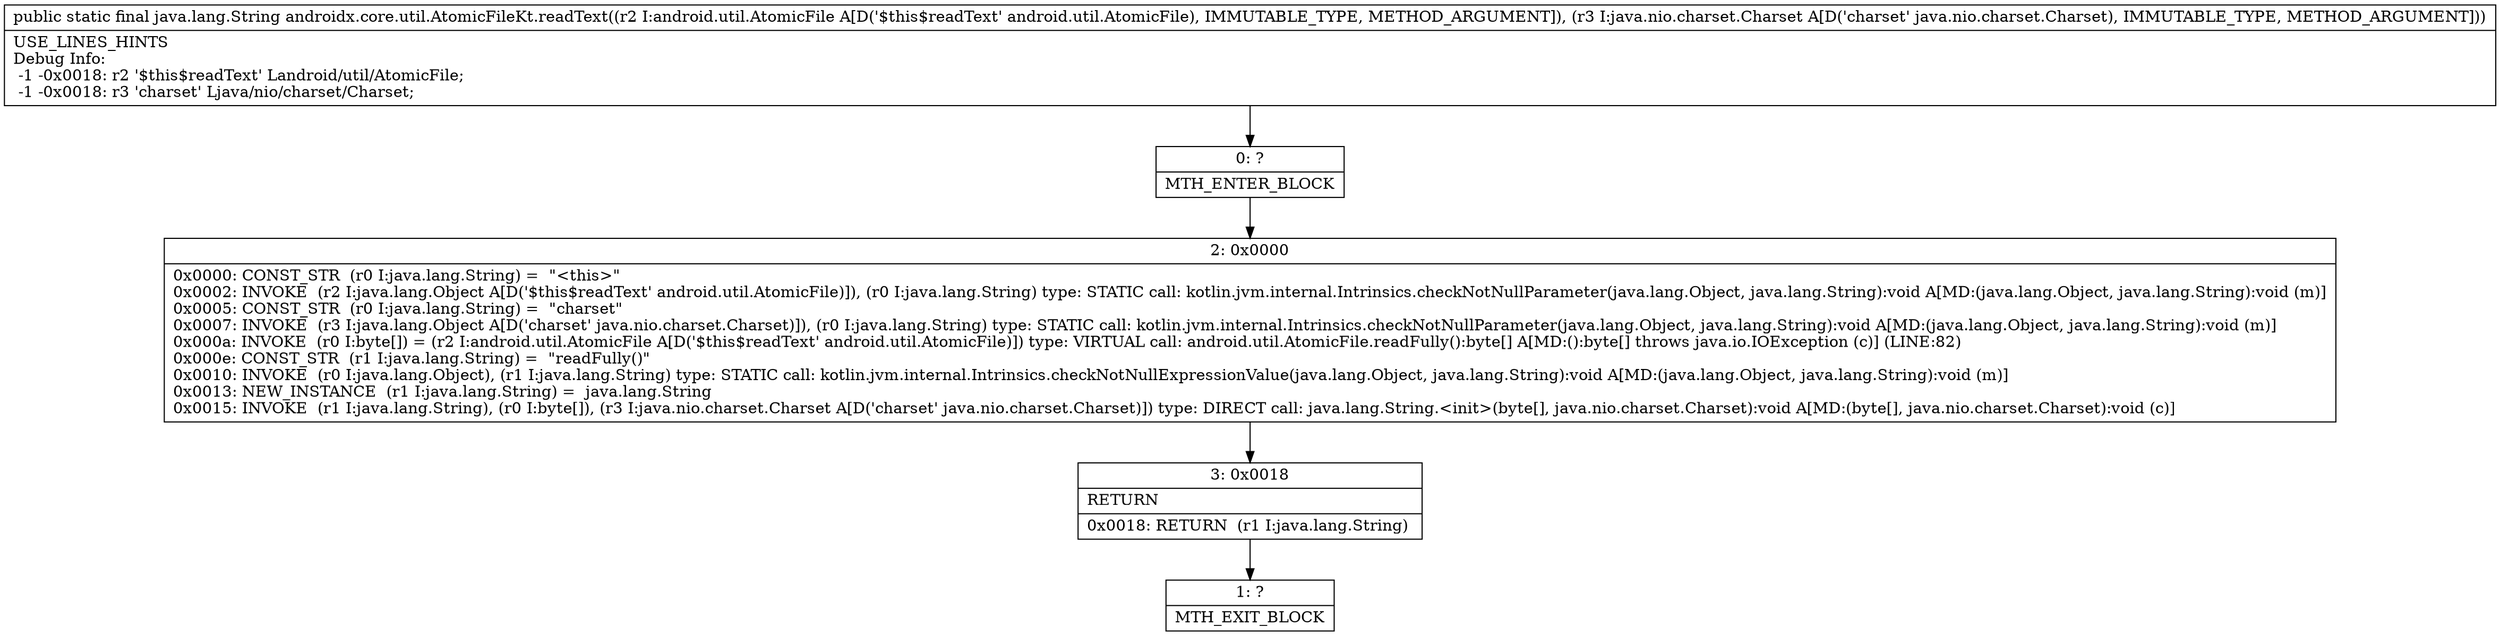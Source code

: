 digraph "CFG forandroidx.core.util.AtomicFileKt.readText(Landroid\/util\/AtomicFile;Ljava\/nio\/charset\/Charset;)Ljava\/lang\/String;" {
Node_0 [shape=record,label="{0\:\ ?|MTH_ENTER_BLOCK\l}"];
Node_2 [shape=record,label="{2\:\ 0x0000|0x0000: CONST_STR  (r0 I:java.lang.String) =  \"\<this\>\" \l0x0002: INVOKE  (r2 I:java.lang.Object A[D('$this$readText' android.util.AtomicFile)]), (r0 I:java.lang.String) type: STATIC call: kotlin.jvm.internal.Intrinsics.checkNotNullParameter(java.lang.Object, java.lang.String):void A[MD:(java.lang.Object, java.lang.String):void (m)]\l0x0005: CONST_STR  (r0 I:java.lang.String) =  \"charset\" \l0x0007: INVOKE  (r3 I:java.lang.Object A[D('charset' java.nio.charset.Charset)]), (r0 I:java.lang.String) type: STATIC call: kotlin.jvm.internal.Intrinsics.checkNotNullParameter(java.lang.Object, java.lang.String):void A[MD:(java.lang.Object, java.lang.String):void (m)]\l0x000a: INVOKE  (r0 I:byte[]) = (r2 I:android.util.AtomicFile A[D('$this$readText' android.util.AtomicFile)]) type: VIRTUAL call: android.util.AtomicFile.readFully():byte[] A[MD:():byte[] throws java.io.IOException (c)] (LINE:82)\l0x000e: CONST_STR  (r1 I:java.lang.String) =  \"readFully()\" \l0x0010: INVOKE  (r0 I:java.lang.Object), (r1 I:java.lang.String) type: STATIC call: kotlin.jvm.internal.Intrinsics.checkNotNullExpressionValue(java.lang.Object, java.lang.String):void A[MD:(java.lang.Object, java.lang.String):void (m)]\l0x0013: NEW_INSTANCE  (r1 I:java.lang.String) =  java.lang.String \l0x0015: INVOKE  (r1 I:java.lang.String), (r0 I:byte[]), (r3 I:java.nio.charset.Charset A[D('charset' java.nio.charset.Charset)]) type: DIRECT call: java.lang.String.\<init\>(byte[], java.nio.charset.Charset):void A[MD:(byte[], java.nio.charset.Charset):void (c)]\l}"];
Node_3 [shape=record,label="{3\:\ 0x0018|RETURN\l|0x0018: RETURN  (r1 I:java.lang.String) \l}"];
Node_1 [shape=record,label="{1\:\ ?|MTH_EXIT_BLOCK\l}"];
MethodNode[shape=record,label="{public static final java.lang.String androidx.core.util.AtomicFileKt.readText((r2 I:android.util.AtomicFile A[D('$this$readText' android.util.AtomicFile), IMMUTABLE_TYPE, METHOD_ARGUMENT]), (r3 I:java.nio.charset.Charset A[D('charset' java.nio.charset.Charset), IMMUTABLE_TYPE, METHOD_ARGUMENT]))  | USE_LINES_HINTS\lDebug Info:\l  \-1 \-0x0018: r2 '$this$readText' Landroid\/util\/AtomicFile;\l  \-1 \-0x0018: r3 'charset' Ljava\/nio\/charset\/Charset;\l}"];
MethodNode -> Node_0;Node_0 -> Node_2;
Node_2 -> Node_3;
Node_3 -> Node_1;
}

